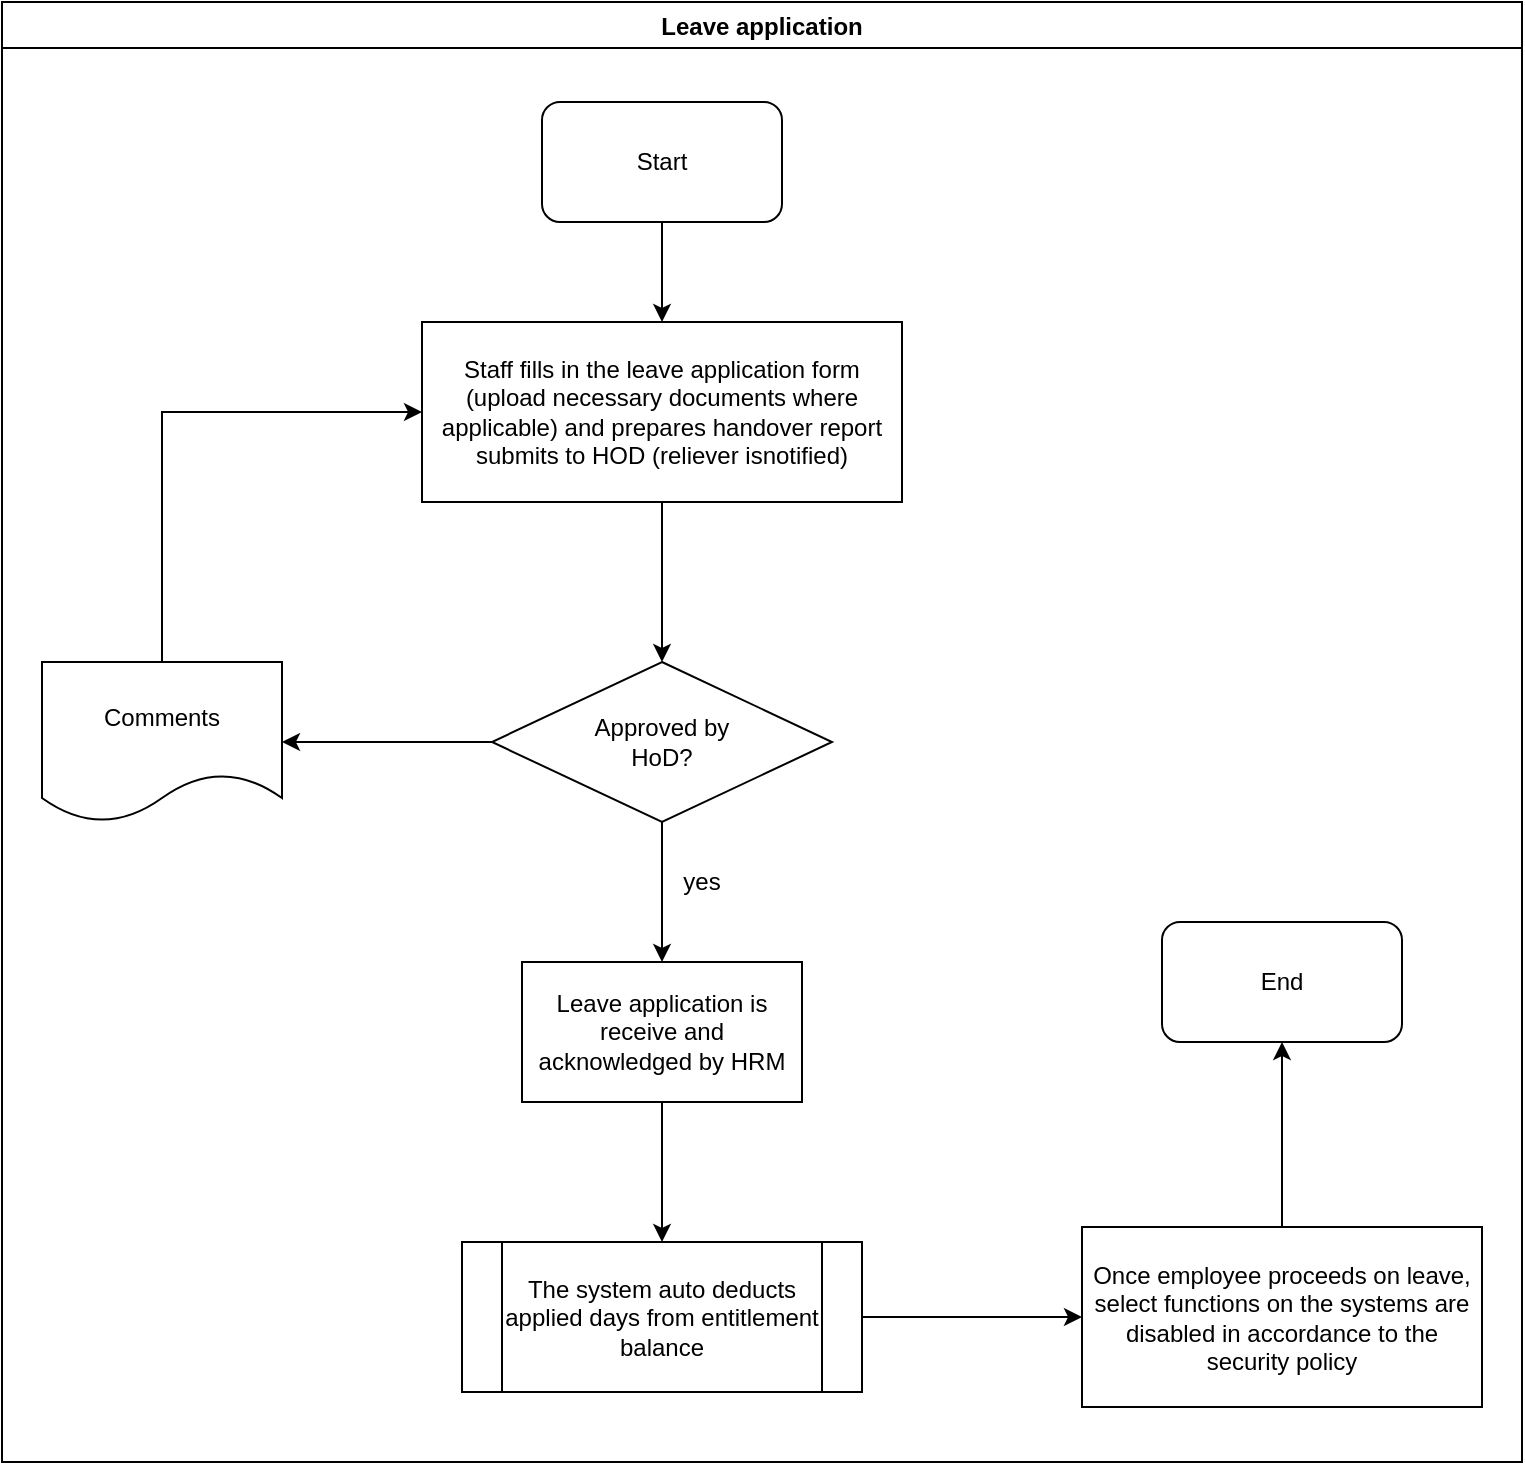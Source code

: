 <mxfile version="14.9.3" type="github">
  <diagram id="kFoGw8cjUfxfhcqfF4zp" name="Page-1">
    <mxGraphModel dx="1038" dy="508" grid="1" gridSize="10" guides="1" tooltips="1" connect="1" arrows="1" fold="1" page="1" pageScale="1" pageWidth="1169" pageHeight="827" math="0" shadow="0">
      <root>
        <mxCell id="0" />
        <mxCell id="1" parent="0" />
        <mxCell id="QBFb7hfFurIWWcYOvyTR-1" value="Leave application" style="swimlane;" vertex="1" parent="1">
          <mxGeometry x="20" y="20" width="760" height="730" as="geometry" />
        </mxCell>
        <mxCell id="QBFb7hfFurIWWcYOvyTR-2" value="Start" style="rounded=1;whiteSpace=wrap;html=1;" vertex="1" parent="QBFb7hfFurIWWcYOvyTR-1">
          <mxGeometry x="270" y="50" width="120" height="60" as="geometry" />
        </mxCell>
        <mxCell id="QBFb7hfFurIWWcYOvyTR-6" value="&lt;span lang=&quot;EN-GB&quot;&gt;Staff fills in the leave application form (upload necessary documents where applicable) and prepares handover report submits to HOD (reliever isnotified)&lt;/span&gt;" style="rounded=0;whiteSpace=wrap;html=1;" vertex="1" parent="QBFb7hfFurIWWcYOvyTR-1">
          <mxGeometry x="210" y="160" width="240" height="90" as="geometry" />
        </mxCell>
        <mxCell id="QBFb7hfFurIWWcYOvyTR-4" value="" style="edgeStyle=orthogonalEdgeStyle;rounded=0;orthogonalLoop=1;jettySize=auto;html=1;" edge="1" parent="QBFb7hfFurIWWcYOvyTR-1" source="QBFb7hfFurIWWcYOvyTR-2" target="QBFb7hfFurIWWcYOvyTR-6">
          <mxGeometry relative="1" as="geometry">
            <mxPoint x="330" y="190" as="targetPoint" />
          </mxGeometry>
        </mxCell>
        <mxCell id="QBFb7hfFurIWWcYOvyTR-11" value="" style="edgeStyle=orthogonalEdgeStyle;rounded=0;orthogonalLoop=1;jettySize=auto;html=1;" edge="1" parent="QBFb7hfFurIWWcYOvyTR-1" source="QBFb7hfFurIWWcYOvyTR-9" target="QBFb7hfFurIWWcYOvyTR-10">
          <mxGeometry relative="1" as="geometry" />
        </mxCell>
        <mxCell id="QBFb7hfFurIWWcYOvyTR-14" value="" style="edgeStyle=orthogonalEdgeStyle;rounded=0;orthogonalLoop=1;jettySize=auto;html=1;" edge="1" parent="QBFb7hfFurIWWcYOvyTR-1" source="QBFb7hfFurIWWcYOvyTR-9" target="QBFb7hfFurIWWcYOvyTR-13">
          <mxGeometry relative="1" as="geometry" />
        </mxCell>
        <mxCell id="QBFb7hfFurIWWcYOvyTR-9" value="&lt;div&gt;Approved by &lt;br&gt;&lt;/div&gt;&lt;div&gt;HoD?&lt;/div&gt;" style="rhombus;whiteSpace=wrap;html=1;" vertex="1" parent="QBFb7hfFurIWWcYOvyTR-1">
          <mxGeometry x="245" y="330" width="170" height="80" as="geometry" />
        </mxCell>
        <mxCell id="QBFb7hfFurIWWcYOvyTR-8" value="" style="edgeStyle=orthogonalEdgeStyle;rounded=0;orthogonalLoop=1;jettySize=auto;html=1;" edge="1" parent="QBFb7hfFurIWWcYOvyTR-1" source="QBFb7hfFurIWWcYOvyTR-6" target="QBFb7hfFurIWWcYOvyTR-9">
          <mxGeometry relative="1" as="geometry">
            <mxPoint x="330" y="330" as="targetPoint" />
          </mxGeometry>
        </mxCell>
        <mxCell id="QBFb7hfFurIWWcYOvyTR-18" value="" style="edgeStyle=orthogonalEdgeStyle;rounded=0;orthogonalLoop=1;jettySize=auto;html=1;" edge="1" parent="QBFb7hfFurIWWcYOvyTR-1" source="QBFb7hfFurIWWcYOvyTR-10" target="QBFb7hfFurIWWcYOvyTR-17">
          <mxGeometry relative="1" as="geometry" />
        </mxCell>
        <mxCell id="QBFb7hfFurIWWcYOvyTR-10" value="Leave application is receive and acknowledged by HRM" style="whiteSpace=wrap;html=1;" vertex="1" parent="QBFb7hfFurIWWcYOvyTR-1">
          <mxGeometry x="260" y="480" width="140" height="70" as="geometry" />
        </mxCell>
        <mxCell id="QBFb7hfFurIWWcYOvyTR-16" value="" style="edgeStyle=orthogonalEdgeStyle;rounded=0;orthogonalLoop=1;jettySize=auto;html=1;entryX=0;entryY=0.5;entryDx=0;entryDy=0;" edge="1" parent="QBFb7hfFurIWWcYOvyTR-1" source="QBFb7hfFurIWWcYOvyTR-13" target="QBFb7hfFurIWWcYOvyTR-6">
          <mxGeometry relative="1" as="geometry">
            <mxPoint x="80" y="240" as="targetPoint" />
            <Array as="points">
              <mxPoint x="80" y="205" />
            </Array>
          </mxGeometry>
        </mxCell>
        <mxCell id="QBFb7hfFurIWWcYOvyTR-13" value="Comments" style="shape=document;whiteSpace=wrap;html=1;boundedLbl=1;" vertex="1" parent="QBFb7hfFurIWWcYOvyTR-1">
          <mxGeometry x="20" y="330" width="120" height="80" as="geometry" />
        </mxCell>
        <mxCell id="QBFb7hfFurIWWcYOvyTR-20" value="" style="edgeStyle=orthogonalEdgeStyle;rounded=0;orthogonalLoop=1;jettySize=auto;html=1;" edge="1" parent="QBFb7hfFurIWWcYOvyTR-1" source="QBFb7hfFurIWWcYOvyTR-17" target="QBFb7hfFurIWWcYOvyTR-19">
          <mxGeometry relative="1" as="geometry" />
        </mxCell>
        <mxCell id="QBFb7hfFurIWWcYOvyTR-17" value="&lt;span lang=&quot;EN-GB&quot;&gt;The system auto deducts applied days from entitlement balance&lt;/span&gt;" style="shape=process;whiteSpace=wrap;html=1;backgroundOutline=1;" vertex="1" parent="QBFb7hfFurIWWcYOvyTR-1">
          <mxGeometry x="230" y="620" width="200" height="75" as="geometry" />
        </mxCell>
        <mxCell id="QBFb7hfFurIWWcYOvyTR-22" value="" style="edgeStyle=orthogonalEdgeStyle;rounded=0;orthogonalLoop=1;jettySize=auto;html=1;entryX=0.5;entryY=1;entryDx=0;entryDy=0;" edge="1" parent="QBFb7hfFurIWWcYOvyTR-1" source="QBFb7hfFurIWWcYOvyTR-19" target="QBFb7hfFurIWWcYOvyTR-23">
          <mxGeometry relative="1" as="geometry">
            <mxPoint x="635" y="517.5" as="targetPoint" />
            <Array as="points" />
          </mxGeometry>
        </mxCell>
        <mxCell id="QBFb7hfFurIWWcYOvyTR-19" value="&lt;span lang=&quot;EN-GB&quot;&gt;Once employee proceeds on leave, select functions on the systems are disabled in accordance to the security policy&lt;/span&gt;" style="whiteSpace=wrap;html=1;" vertex="1" parent="QBFb7hfFurIWWcYOvyTR-1">
          <mxGeometry x="540" y="612.5" width="200" height="90" as="geometry" />
        </mxCell>
        <mxCell id="QBFb7hfFurIWWcYOvyTR-23" value="End" style="rounded=1;whiteSpace=wrap;html=1;" vertex="1" parent="QBFb7hfFurIWWcYOvyTR-1">
          <mxGeometry x="580" y="460" width="120" height="60" as="geometry" />
        </mxCell>
        <mxCell id="QBFb7hfFurIWWcYOvyTR-12" value="yes" style="text;html=1;strokeColor=none;fillColor=none;align=center;verticalAlign=middle;whiteSpace=wrap;rounded=0;" vertex="1" parent="1">
          <mxGeometry x="350" y="450" width="40" height="20" as="geometry" />
        </mxCell>
      </root>
    </mxGraphModel>
  </diagram>
</mxfile>
